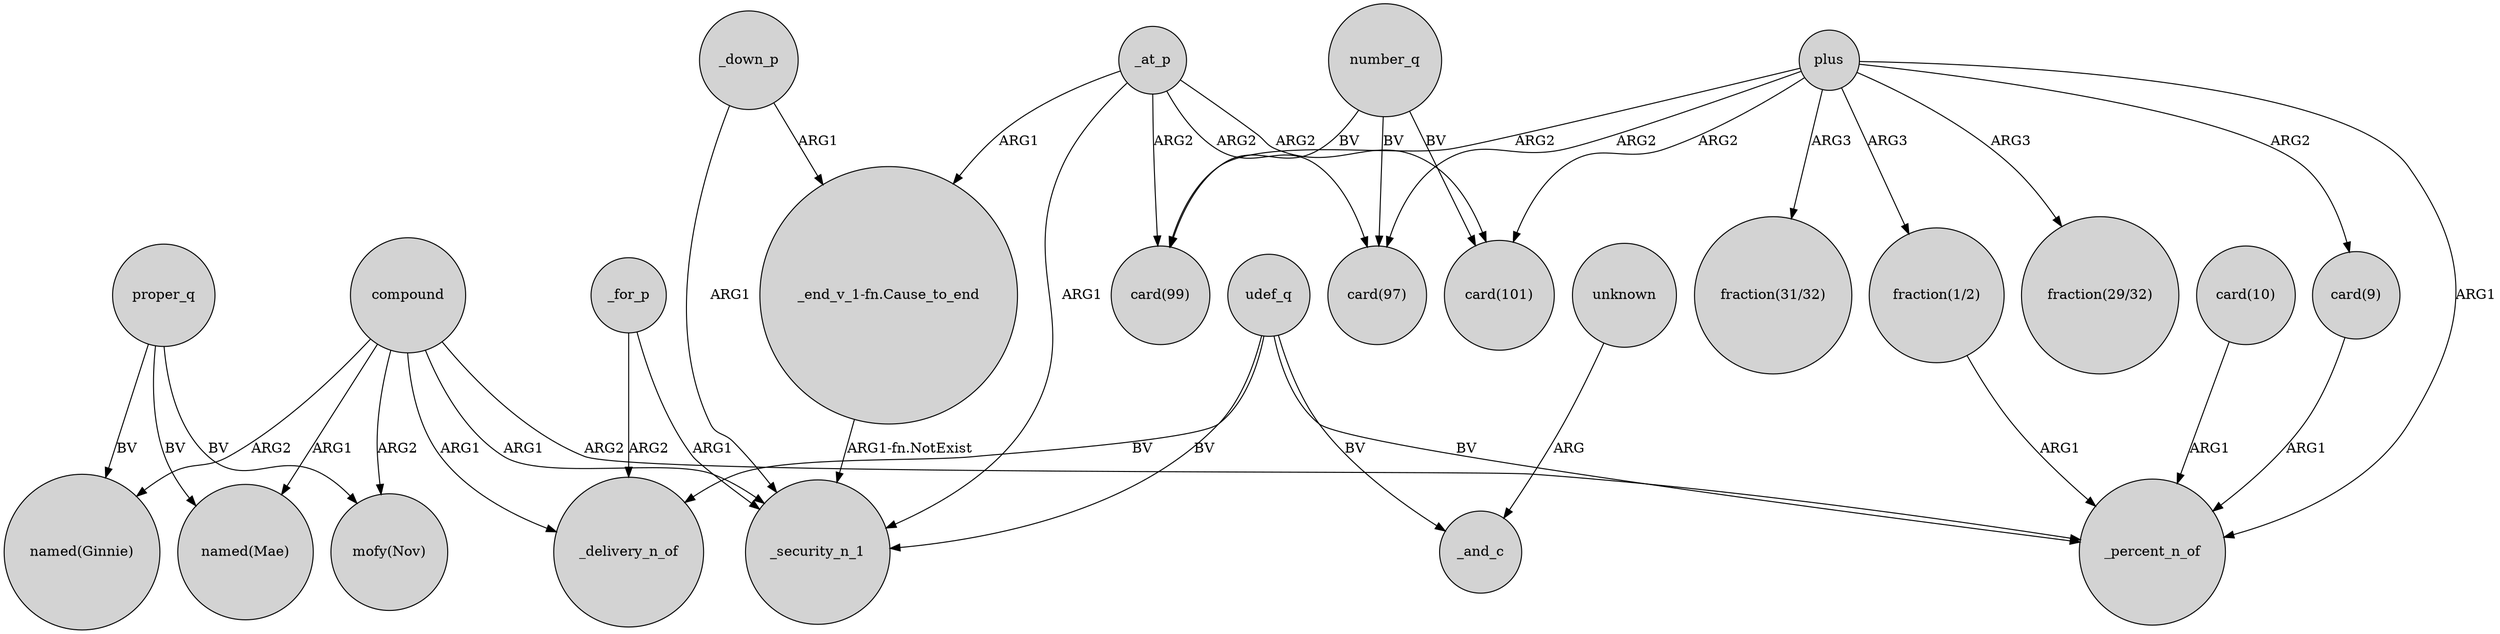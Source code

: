 digraph {
	node [shape=circle style=filled]
	"card(9)" -> _percent_n_of [label=ARG1]
	compound -> "named(Mae)" [label=ARG1]
	proper_q -> "named(Mae)" [label=BV]
	compound -> "named(Ginnie)" [label=ARG2]
	udef_q -> _delivery_n_of [label=BV]
	number_q -> "card(99)" [label=BV]
	plus -> "fraction(31/32)" [label=ARG3]
	proper_q -> "named(Ginnie)" [label=BV]
	_down_p -> "_end_v_1-fn.Cause_to_end" [label=ARG1]
	plus -> _percent_n_of [label=ARG1]
	proper_q -> "mofy(Nov)" [label=BV]
	_for_p -> _security_n_1 [label=ARG1]
	compound -> _security_n_1 [label=ARG1]
	compound -> _percent_n_of [label=ARG2]
	_down_p -> _security_n_1 [label=ARG1]
	plus -> "card(97)" [label=ARG2]
	number_q -> "card(101)" [label=BV]
	_at_p -> _security_n_1 [label=ARG1]
	compound -> _delivery_n_of [label=ARG1]
	"card(10)" -> _percent_n_of [label=ARG1]
	_at_p -> "card(97)" [label=ARG2]
	number_q -> "card(97)" [label=BV]
	unknown -> _and_c [label=ARG]
	compound -> "mofy(Nov)" [label=ARG2]
	_for_p -> _delivery_n_of [label=ARG2]
	plus -> "card(101)" [label=ARG2]
	plus -> "card(99)" [label=ARG2]
	plus -> "fraction(1/2)" [label=ARG3]
	"fraction(1/2)" -> _percent_n_of [label=ARG1]
	"_end_v_1-fn.Cause_to_end" -> _security_n_1 [label="ARG1-fn.NotExist"]
	_at_p -> "_end_v_1-fn.Cause_to_end" [label=ARG1]
	udef_q -> _percent_n_of [label=BV]
	plus -> "fraction(29/32)" [label=ARG3]
	udef_q -> _and_c [label=BV]
	_at_p -> "card(99)" [label=ARG2]
	plus -> "card(9)" [label=ARG2]
	udef_q -> _security_n_1 [label=BV]
	_at_p -> "card(101)" [label=ARG2]
}
